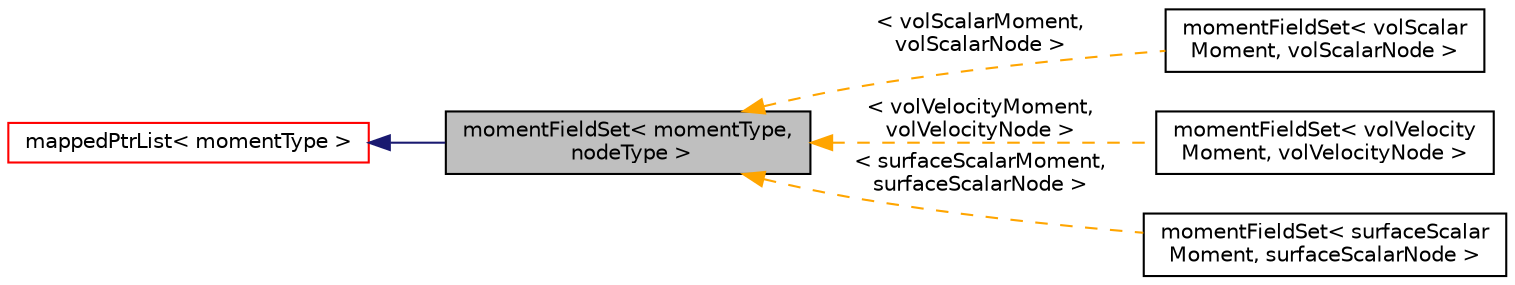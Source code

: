 digraph "momentFieldSet&lt; momentType, nodeType &gt;"
{
  bgcolor="transparent";
  edge [fontname="Helvetica",fontsize="10",labelfontname="Helvetica",labelfontsize="10"];
  node [fontname="Helvetica",fontsize="10",shape=record];
  rankdir="LR";
  Node0 [label="momentFieldSet\< momentType,\l nodeType \>",height=0.2,width=0.4,color="black", fillcolor="grey75", style="filled", fontcolor="black"];
  Node1 -> Node0 [dir="back",color="midnightblue",fontsize="10",style="solid",fontname="Helvetica"];
  Node1 [label="mappedPtrList\< momentType \>",height=0.2,width=0.4,color="red",URL="$a01872.html"];
  Node0 -> Node5 [dir="back",color="orange",fontsize="10",style="dashed",label=" \< volScalarMoment,\l volScalarNode \>" ,fontname="Helvetica"];
  Node5 [label="momentFieldSet\< volScalar\lMoment, volScalarNode \>",height=0.2,width=0.4,color="black",URL="$a02040.html"];
  Node0 -> Node6 [dir="back",color="orange",fontsize="10",style="dashed",label=" \< volVelocityMoment,\l volVelocityNode \>" ,fontname="Helvetica"];
  Node6 [label="momentFieldSet\< volVelocity\lMoment, volVelocityNode \>",height=0.2,width=0.4,color="black",URL="$a02040.html"];
  Node0 -> Node7 [dir="back",color="orange",fontsize="10",style="dashed",label=" \< surfaceScalarMoment,\l surfaceScalarNode \>" ,fontname="Helvetica"];
  Node7 [label="momentFieldSet\< surfaceScalar\lMoment, surfaceScalarNode \>",height=0.2,width=0.4,color="black",URL="$a02040.html"];
}
